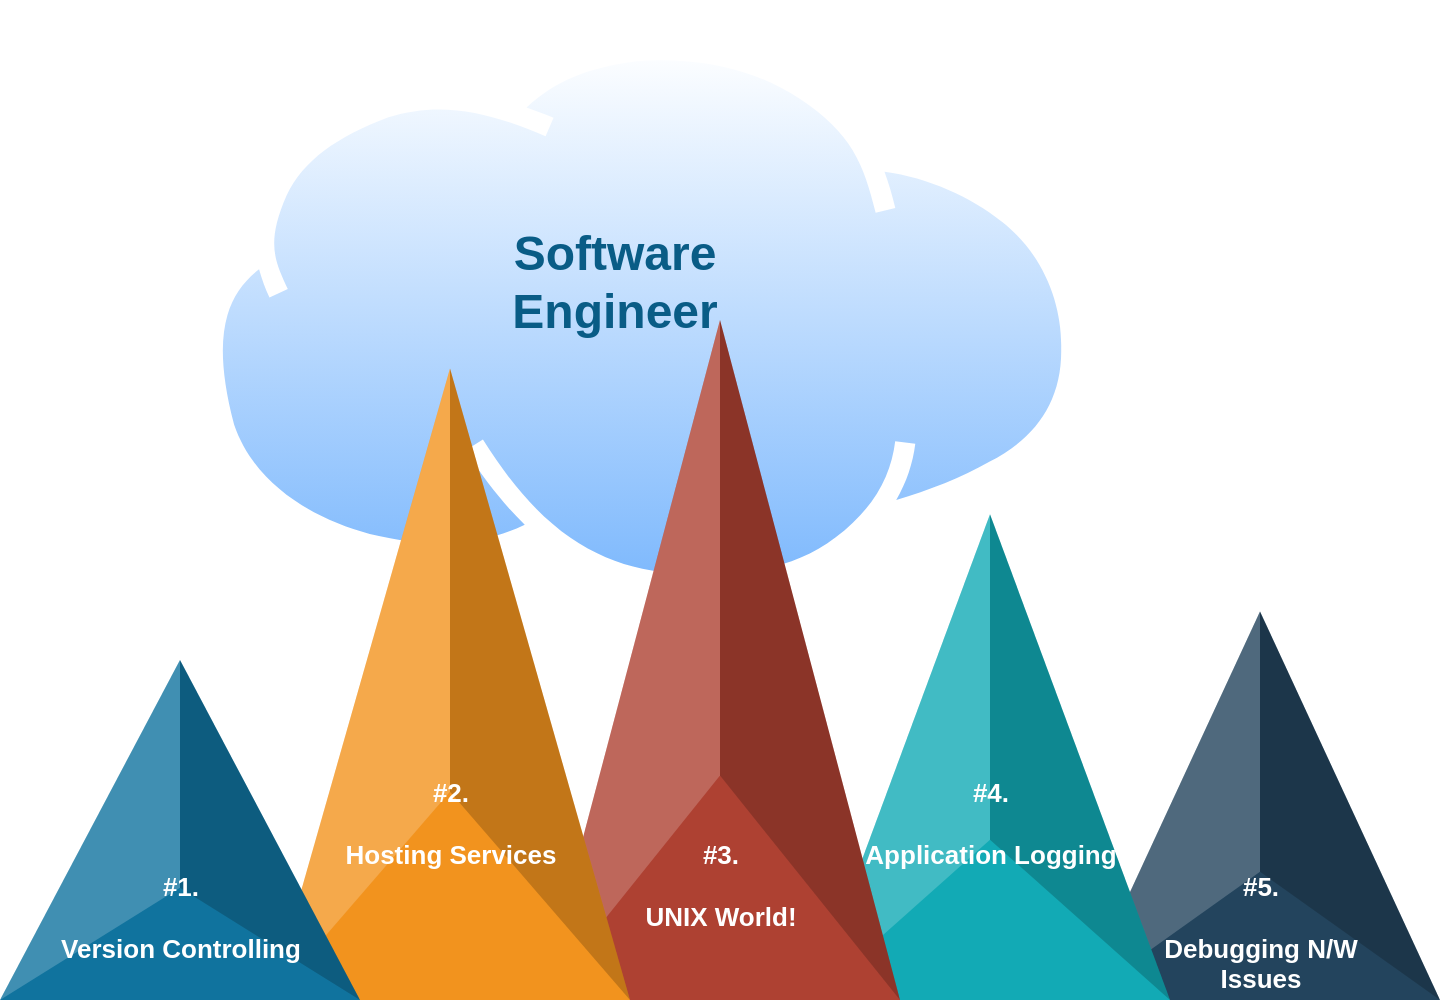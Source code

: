 <mxfile version="15.1.1" type="device"><diagram id="-f271KxE2L5HU3TnCsi9" name="Page-1"><mxGraphModel dx="779" dy="1568" grid="1" gridSize="10" guides="1" tooltips="1" connect="1" arrows="1" fold="1" page="1" pageScale="1" pageWidth="850" pageHeight="1100" math="0" shadow="0"><root><mxCell id="0"/><mxCell id="1" parent="0"/><mxCell id="yTWeJ3wrm95T4zHS-vr6-59" value="" style="aspect=fixed;perimeter=ellipsePerimeter;html=1;align=center;shadow=0;dashed=0;spacingTop=3;image;image=img/lib/active_directory/internet_cloud.svg;rounded=0;sketch=0;fontColor=#095C86;strokeColor=#AF45ED;fillColor=#FFD966;" vertex="1" parent="1"><mxGeometry x="491" y="-580" width="440" height="277.2" as="geometry"/></mxCell><mxCell id="yTWeJ3wrm95T4zHS-vr6-55" value="" style="group;verticalAlign=bottom;align=center;" vertex="1" connectable="0" parent="1"><mxGeometry x="390" y="-440" width="720" height="340" as="geometry"/></mxCell><mxCell id="yTWeJ3wrm95T4zHS-vr6-50" value="&lt;font style=&quot;font-size: 13px&quot;&gt;&amp;nbsp; &lt;br&gt;&lt;br&gt;#5.&lt;br&gt;&lt;br&gt;Debugging N/W&lt;br&gt;Issues&lt;br&gt;&lt;/font&gt;" style="verticalLabelPosition=middle;verticalAlign=bottom;html=1;shape=mxgraph.infographic.shadedTriangle;fillColor=#23445D;strokeColor=none;fontSize=10;labelPosition=center;align=center;fontColor=#FFFFFF;fontStyle=1;shadow=0;rounded=0;sketch=0;" vertex="1" parent="yTWeJ3wrm95T4zHS-vr6-55"><mxGeometry x="540" y="145.714" width="180" height="194.286" as="geometry"/></mxCell><mxCell id="yTWeJ3wrm95T4zHS-vr6-51" value="&lt;font style=&quot;font-size: 13px&quot;&gt;#4.&lt;br&gt;&lt;br&gt;Application Logging&lt;br&gt;&lt;br&gt;&lt;br&gt;&lt;br&gt;&lt;br&gt;&lt;/font&gt;" style="verticalLabelPosition=middle;verticalAlign=bottom;html=1;shape=mxgraph.infographic.shadedTriangle;fillColor=#12AAB5;strokeColor=none;fontSize=10;labelPosition=center;align=center;fontColor=#FFFFFF;fontStyle=1;shadow=0;rounded=0;sketch=0;" vertex="1" parent="yTWeJ3wrm95T4zHS-vr6-55"><mxGeometry x="405" y="97.143" width="180" height="242.857" as="geometry"/></mxCell><mxCell id="yTWeJ3wrm95T4zHS-vr6-52" value="&lt;font style=&quot;font-size: 13px&quot;&gt;#3.&lt;br&gt;&lt;br&gt;UNIX World!&lt;br&gt;&lt;br&gt;&lt;br&gt;&lt;/font&gt;" style="verticalLabelPosition=middle;verticalAlign=bottom;html=1;shape=mxgraph.infographic.shadedTriangle;fillColor=#AE4132;strokeColor=none;fontSize=10;labelPosition=center;align=center;fontColor=#FFFFFF;fontStyle=1;shadow=0;rounded=0;sketch=0;" vertex="1" parent="yTWeJ3wrm95T4zHS-vr6-55"><mxGeometry x="270" width="180" height="340.0" as="geometry"/></mxCell><mxCell id="yTWeJ3wrm95T4zHS-vr6-53" value="&lt;font style=&quot;font-size: 13px&quot;&gt;#2.&lt;br&gt;&lt;br&gt;Hosting Services&lt;br&gt;&lt;br&gt;&lt;br&gt;&lt;br&gt;&lt;br&gt;&lt;/font&gt;" style="verticalLabelPosition=middle;verticalAlign=bottom;html=1;shape=mxgraph.infographic.shadedTriangle;fillColor=#F2931E;strokeColor=none;fontSize=10;labelPosition=center;align=center;fontColor=#FFFFFF;fontStyle=1;shadow=0;rounded=0;sketch=0;horizontal=1;" vertex="1" parent="yTWeJ3wrm95T4zHS-vr6-55"><mxGeometry x="135" y="24.286" width="180" height="315.714" as="geometry"/></mxCell><mxCell id="yTWeJ3wrm95T4zHS-vr6-54" value="&lt;font style=&quot;font-size: 13px&quot;&gt;&lt;br&gt;#1.&lt;br&gt;&lt;br&gt;Version Controlling&lt;br&gt;&lt;br&gt;&lt;/font&gt;" style="verticalLabelPosition=middle;verticalAlign=bottom;html=1;shape=mxgraph.infographic.shadedTriangle;fillColor=#10739E;strokeColor=none;fontSize=10;labelPosition=center;align=center;fontColor=#FFFFFF;fontStyle=1;shadow=0;rounded=0;sketch=0;" vertex="1" parent="yTWeJ3wrm95T4zHS-vr6-55"><mxGeometry y="170.0" width="180" height="170.0" as="geometry"/></mxCell><mxCell id="yTWeJ3wrm95T4zHS-vr6-60" value="Software&lt;br&gt;Engineer" style="text;strokeColor=none;fillColor=none;html=1;fontSize=24;fontStyle=1;verticalAlign=middle;align=center;rounded=0;sketch=0;fontColor=#095C86;" vertex="1" parent="1"><mxGeometry x="647" y="-479" width="100" height="40" as="geometry"/></mxCell><mxCell id="yTWeJ3wrm95T4zHS-vr6-61" value="" style="shape=image;html=1;verticalAlign=top;verticalLabelPosition=bottom;labelBackgroundColor=#ffffff;imageAspect=0;aspect=fixed;image=https://cdn2.iconfinder.com/data/icons/bitsies/128/Crown-128.png;rounded=0;sketch=0;fontColor=#095C86;strokeColor=#AF45ED;fillColor=#FFD966;" vertex="1" parent="1"><mxGeometry x="631" y="-600" width="128" height="128" as="geometry"/></mxCell></root></mxGraphModel></diagram></mxfile>